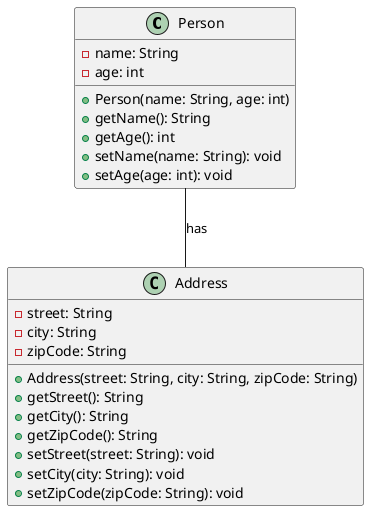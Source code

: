 @startuml
class Person {
  - name: String
  - age: int
  + Person(name: String, age: int)
  + getName(): String
  + getAge(): int
  + setName(name: String): void
  + setAge(age: int): void
}

class Address {
  - street: String
  - city: String
  - zipCode: String
  + Address(street: String, city: String, zipCode: String)
  + getStreet(): String
  + getCity(): String
  + getZipCode(): String
  + setStreet(street: String): void
  + setCity(city: String): void
  + setZipCode(zipCode: String): void
}

Person -- Address : has

@enduml
